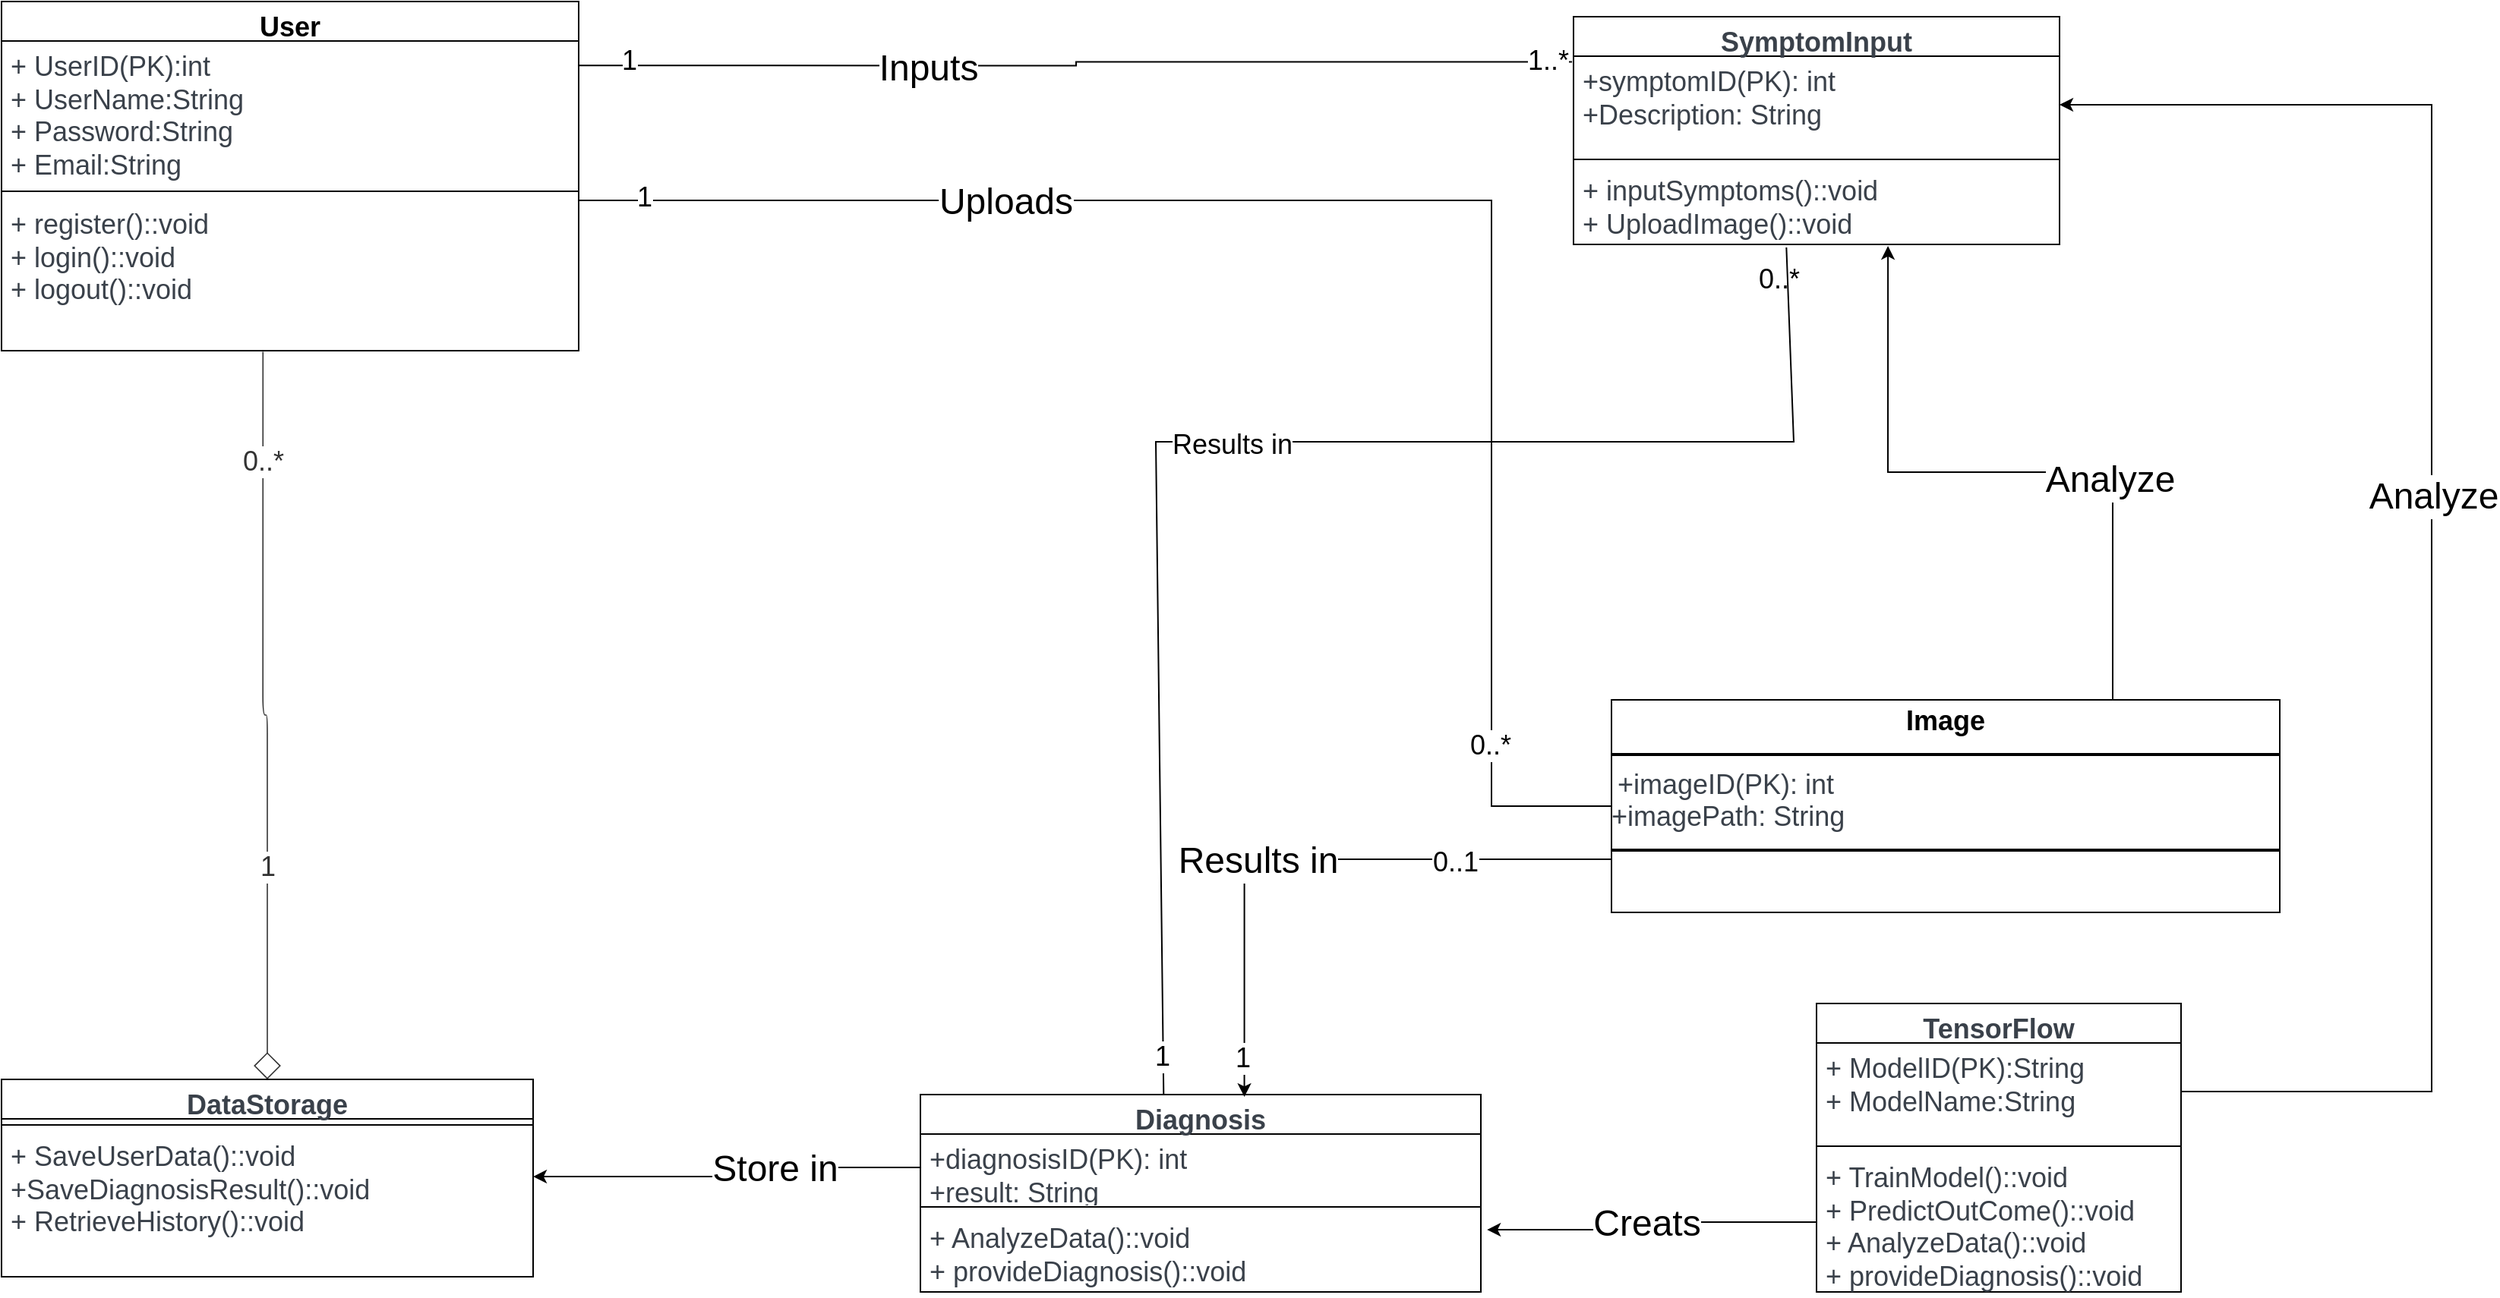 <mxfile version="24.3.1" type="device">
  <diagram name="Page-1" id="RDXSPit9fDCD38s1RbTu">
    <mxGraphModel dx="2074" dy="1098" grid="1" gridSize="10" guides="1" tooltips="1" connect="1" arrows="1" fold="1" page="1" pageScale="1" pageWidth="827" pageHeight="1169" math="0" shadow="0">
      <root>
        <mxCell id="0" />
        <mxCell id="1" parent="0" />
        <mxCell id="gDTJlNmpzcIrjv6qJl1e-5" value="" style="html=1;jettySize=18;whiteSpace=wrap;fontSize=18;strokeColor=#333333;strokeOpacity=100;strokeWidth=0.8;rounded=1;arcSize=24;edgeStyle=orthogonalEdgeStyle;startArrow=none;endArrow=diamond;endFill=0;endSize=16;exitX=0.453;exitY=1.007;exitPerimeter=0;entryX=0.5;entryY=0;lucidId=0MwLWQlmQyS2;entryDx=0;entryDy=0;exitDx=0;exitDy=0;" parent="1" source="gDTJlNmpzcIrjv6qJl1e-51" target="gDTJlNmpzcIrjv6qJl1e-53" edge="1">
          <mxGeometry width="100" height="100" relative="1" as="geometry">
            <Array as="points" />
            <mxPoint x="855" y="187.952" as="sourcePoint" />
            <mxPoint x="865" y="460" as="targetPoint" />
          </mxGeometry>
        </mxCell>
        <mxCell id="gDTJlNmpzcIrjv6qJl1e-6" value="0..*" style="text;html=1;resizable=0;labelBackgroundColor=default;align=center;verticalAlign=middle;fontColor=#333333;fontSize=18;" parent="gDTJlNmpzcIrjv6qJl1e-5" vertex="1">
          <mxGeometry x="-0.701" relative="1" as="geometry">
            <mxPoint as="offset" />
          </mxGeometry>
        </mxCell>
        <mxCell id="gDTJlNmpzcIrjv6qJl1e-7" value="1" style="text;html=1;resizable=0;labelBackgroundColor=default;align=center;verticalAlign=middle;fontColor=#333333;fontSize=18;" parent="gDTJlNmpzcIrjv6qJl1e-5" vertex="1">
          <mxGeometry x="0.417" relative="1" as="geometry">
            <mxPoint as="offset" />
          </mxGeometry>
        </mxCell>
        <mxCell id="gDTJlNmpzcIrjv6qJl1e-48" value="User" style="swimlane;fontStyle=1;align=center;verticalAlign=top;childLayout=stackLayout;horizontal=1;startSize=26;horizontalStack=0;resizeParent=1;resizeParentMax=0;resizeLast=0;collapsible=1;marginBottom=0;whiteSpace=wrap;html=1;fontSize=18;" parent="1" vertex="1">
          <mxGeometry x="680" y="10" width="380" height="230" as="geometry" />
        </mxCell>
        <mxCell id="gDTJlNmpzcIrjv6qJl1e-49" value="&lt;span style=&quot;font-size: 18px;&quot; data-lucid-content=&quot;{&amp;quot;t&amp;quot;:&amp;quot;+ UserID:String\n+ UserName:String\n+ Password:String\n+ Email:String\n&amp;quot;,&amp;quot;m&amp;quot;:[{&amp;quot;s&amp;quot;:0,&amp;quot;n&amp;quot;:&amp;quot;a&amp;quot;,&amp;quot;v&amp;quot;:null},{&amp;quot;s&amp;quot;:0,&amp;quot;n&amp;quot;:&amp;quot;fc&amp;quot;,&amp;quot;v&amp;quot;:&amp;quot;Regular&amp;quot;,&amp;quot;e&amp;quot;:67},{&amp;quot;s&amp;quot;:0,&amp;quot;n&amp;quot;:&amp;quot;fid&amp;quot;,&amp;quot;v&amp;quot;:2,&amp;quot;e&amp;quot;:67},{&amp;quot;s&amp;quot;:0,&amp;quot;n&amp;quot;:&amp;quot;s&amp;quot;,&amp;quot;v&amp;quot;:22.222,&amp;quot;e&amp;quot;:67},{&amp;quot;s&amp;quot;:0,&amp;quot;n&amp;quot;:&amp;quot;fsp&amp;quot;,&amp;quot;v&amp;quot;:&amp;quot;ss_presetShapeStyle3_textStyle&amp;quot;,&amp;quot;e&amp;quot;:67},{&amp;quot;s&amp;quot;:0,&amp;quot;n&amp;quot;:&amp;quot;fsp2&amp;quot;,&amp;quot;v&amp;quot;:&amp;quot;ss_presetShapeStyle3_textStyle&amp;quot;,&amp;quot;e&amp;quot;:67},{&amp;quot;s&amp;quot;:16,&amp;quot;n&amp;quot;:&amp;quot;a&amp;quot;,&amp;quot;v&amp;quot;:null},{&amp;quot;s&amp;quot;:34,&amp;quot;n&amp;quot;:&amp;quot;a&amp;quot;,&amp;quot;v&amp;quot;:null}]}&quot; data-lucid-type=&quot;application/vnd.lucid.text&quot;&gt;&lt;span style=&quot;color: rgb(58, 65, 74); font-size: 18px;&quot;&gt;+ UserID(PK):int&lt;br style=&quot;font-size: 18px;&quot;&gt;&lt;/span&gt;&lt;span style=&quot;color: rgb(58, 65, 74); font-size: 18px;&quot;&gt;+ UserName:String&lt;br style=&quot;font-size: 18px;&quot;&gt;&lt;/span&gt;&lt;span style=&quot;color: rgb(58, 65, 74); font-size: 18px;&quot;&gt;+ Password:String&lt;br style=&quot;font-size: 18px;&quot;&gt;&lt;/span&gt;&lt;span style=&quot;color: rgb(58, 65, 74); font-size: 18px;&quot;&gt;+ Email:String&lt;br style=&quot;font-size: 18px;&quot;&gt;&lt;/span&gt;&lt;/span&gt;" style="text;strokeColor=none;fillColor=none;align=left;verticalAlign=top;spacingLeft=4;spacingRight=4;overflow=hidden;rotatable=0;points=[[0,0.5],[1,0.5]];portConstraint=eastwest;whiteSpace=wrap;html=1;fontSize=18;" parent="gDTJlNmpzcIrjv6qJl1e-48" vertex="1">
          <mxGeometry y="26" width="380" height="94" as="geometry" />
        </mxCell>
        <mxCell id="gDTJlNmpzcIrjv6qJl1e-50" value="" style="line;strokeWidth=1;fillColor=none;align=left;verticalAlign=middle;spacingTop=-1;spacingLeft=3;spacingRight=3;rotatable=0;labelPosition=right;points=[];portConstraint=eastwest;strokeColor=inherit;fontSize=18;" parent="gDTJlNmpzcIrjv6qJl1e-48" vertex="1">
          <mxGeometry y="120" width="380" height="10" as="geometry" />
        </mxCell>
        <mxCell id="gDTJlNmpzcIrjv6qJl1e-51" value="&lt;span style=&quot;font-size: 18px;&quot; data-lucid-content=&quot;{&amp;quot;t&amp;quot;:&amp;quot;+ register()::void\n+ login()::void\n+ logout()::void\n+ signup()::void\n&amp;quot;,&amp;quot;m&amp;quot;:[{&amp;quot;s&amp;quot;:0,&amp;quot;n&amp;quot;:&amp;quot;a&amp;quot;,&amp;quot;v&amp;quot;:null},{&amp;quot;s&amp;quot;:0,&amp;quot;n&amp;quot;:&amp;quot;fc&amp;quot;,&amp;quot;v&amp;quot;:&amp;quot;Regular&amp;quot;,&amp;quot;e&amp;quot;:69},{&amp;quot;s&amp;quot;:0,&amp;quot;n&amp;quot;:&amp;quot;fid&amp;quot;,&amp;quot;v&amp;quot;:2,&amp;quot;e&amp;quot;:69},{&amp;quot;s&amp;quot;:0,&amp;quot;n&amp;quot;:&amp;quot;s&amp;quot;,&amp;quot;v&amp;quot;:22.222,&amp;quot;e&amp;quot;:69},{&amp;quot;s&amp;quot;:0,&amp;quot;n&amp;quot;:&amp;quot;fsp&amp;quot;,&amp;quot;v&amp;quot;:&amp;quot;ss_presetShapeStyle3_textStyle&amp;quot;,&amp;quot;e&amp;quot;:69},{&amp;quot;s&amp;quot;:0,&amp;quot;n&amp;quot;:&amp;quot;fsp2&amp;quot;,&amp;quot;v&amp;quot;:&amp;quot;ss_presetShapeStyle3_textStyle&amp;quot;,&amp;quot;e&amp;quot;:69}]}&quot; data-lucid-type=&quot;application/vnd.lucid.text&quot;&gt;&lt;span style=&quot;color: rgb(58, 65, 74); font-size: 18px;&quot;&gt;+ register()::void&lt;br style=&quot;font-size: 18px;&quot;&gt;&lt;/span&gt;&lt;span style=&quot;color: rgb(58, 65, 74); font-size: 18px;&quot;&gt;+ login()::void&lt;br style=&quot;font-size: 18px;&quot;&gt;&lt;/span&gt;&lt;span style=&quot;color: rgb(58, 65, 74); font-size: 18px;&quot;&gt;+ logout()::void&lt;br style=&quot;font-size: 18px;&quot;&gt;&lt;/span&gt;&lt;span style=&quot;color: rgb(58, 65, 74); font-size: 18px;&quot;&gt;&lt;br style=&quot;font-size: 18px;&quot;&gt;&lt;/span&gt;&lt;/span&gt;" style="text;strokeColor=none;fillColor=none;align=left;verticalAlign=top;spacingLeft=4;spacingRight=4;overflow=hidden;rotatable=0;points=[[0,0.5],[1,0.5]];portConstraint=eastwest;whiteSpace=wrap;html=1;fontSize=18;" parent="gDTJlNmpzcIrjv6qJl1e-48" vertex="1">
          <mxGeometry y="130" width="380" height="100" as="geometry" />
        </mxCell>
        <mxCell id="gDTJlNmpzcIrjv6qJl1e-53" value="&lt;span style=&quot;font-size: 18px;&quot; data-lucid-content=&quot;{&amp;quot;t&amp;quot;:&amp;quot;DataStorage&amp;quot;,&amp;quot;m&amp;quot;:[{&amp;quot;s&amp;quot;:0,&amp;quot;n&amp;quot;:&amp;quot;a&amp;quot;,&amp;quot;v&amp;quot;:null},{&amp;quot;s&amp;quot;:0,&amp;quot;n&amp;quot;:&amp;quot;fc&amp;quot;,&amp;quot;v&amp;quot;:&amp;quot;Regular&amp;quot;,&amp;quot;e&amp;quot;:11},{&amp;quot;s&amp;quot;:0,&amp;quot;n&amp;quot;:&amp;quot;fid&amp;quot;,&amp;quot;v&amp;quot;:2,&amp;quot;e&amp;quot;:11},{&amp;quot;s&amp;quot;:0,&amp;quot;n&amp;quot;:&amp;quot;s&amp;quot;,&amp;quot;v&amp;quot;:22.222,&amp;quot;e&amp;quot;:11},{&amp;quot;s&amp;quot;:0,&amp;quot;n&amp;quot;:&amp;quot;fsp&amp;quot;,&amp;quot;v&amp;quot;:&amp;quot;ss_presetShapeStyle3_textStyle&amp;quot;,&amp;quot;e&amp;quot;:11},{&amp;quot;s&amp;quot;:0,&amp;quot;n&amp;quot;:&amp;quot;fsp2&amp;quot;,&amp;quot;v&amp;quot;:&amp;quot;ss_presetShapeStyle3_textStyle&amp;quot;,&amp;quot;e&amp;quot;:11}]}&quot; data-lucid-type=&quot;application/vnd.lucid.text&quot;&gt;&lt;span style=&quot;color: rgb(58, 65, 74); font-size: 18px;&quot;&gt;DataStorage&lt;/span&gt;&lt;/span&gt;" style="swimlane;fontStyle=1;align=center;verticalAlign=top;childLayout=stackLayout;horizontal=1;startSize=26;horizontalStack=0;resizeParent=1;resizeParentMax=0;resizeLast=0;collapsible=1;marginBottom=0;whiteSpace=wrap;html=1;fontSize=18;" parent="1" vertex="1">
          <mxGeometry x="680" y="720" width="350" height="130" as="geometry" />
        </mxCell>
        <mxCell id="gDTJlNmpzcIrjv6qJl1e-55" value="" style="line;strokeWidth=1;fillColor=none;align=left;verticalAlign=middle;spacingTop=-1;spacingLeft=3;spacingRight=3;rotatable=0;labelPosition=right;points=[];portConstraint=eastwest;strokeColor=inherit;fontSize=18;" parent="gDTJlNmpzcIrjv6qJl1e-53" vertex="1">
          <mxGeometry y="26" width="350" height="8" as="geometry" />
        </mxCell>
        <mxCell id="gDTJlNmpzcIrjv6qJl1e-56" value="&lt;span style=&quot;border-color: var(--border-color); color: rgb(58, 65, 74); font-size: 18px;&quot;&gt;+ SaveUserData()::void&lt;/span&gt;&lt;span style=&quot;border-color: var(--border-color); color: rgb(58, 65, 74); font-size: 18px;&quot;&gt;&lt;br style=&quot;border-color: var(--border-color); font-size: 18px;&quot;&gt;&lt;/span&gt;&lt;span style=&quot;border-color: var(--border-color); color: rgb(58, 65, 74); font-size: 18px;&quot;&gt;+SaveDiagnosisResult()::void&lt;br style=&quot;border-color: var(--border-color); font-size: 18px;&quot;&gt;&lt;/span&gt;&lt;span style=&quot;border-color: var(--border-color); color: rgb(58, 65, 74); font-size: 18px;&quot;&gt;+ RetrieveHistory()::void&lt;/span&gt;" style="text;strokeColor=none;fillColor=none;align=left;verticalAlign=top;spacingLeft=4;spacingRight=4;overflow=hidden;rotatable=0;points=[[0,0.5],[1,0.5]];portConstraint=eastwest;whiteSpace=wrap;html=1;fontSize=18;" parent="gDTJlNmpzcIrjv6qJl1e-53" vertex="1">
          <mxGeometry y="34" width="350" height="96" as="geometry" />
        </mxCell>
        <mxCell id="gDTJlNmpzcIrjv6qJl1e-61" value="&lt;span style=&quot;font-size: 18px;&quot; data-lucid-content=&quot;{&amp;quot;t&amp;quot;:&amp;quot;SymptomInput&amp;quot;,&amp;quot;m&amp;quot;:[{&amp;quot;s&amp;quot;:0,&amp;quot;n&amp;quot;:&amp;quot;a&amp;quot;,&amp;quot;v&amp;quot;:null},{&amp;quot;s&amp;quot;:0,&amp;quot;n&amp;quot;:&amp;quot;fc&amp;quot;,&amp;quot;v&amp;quot;:&amp;quot;Regular&amp;quot;,&amp;quot;e&amp;quot;:12},{&amp;quot;s&amp;quot;:0,&amp;quot;n&amp;quot;:&amp;quot;fid&amp;quot;,&amp;quot;v&amp;quot;:2,&amp;quot;e&amp;quot;:12},{&amp;quot;s&amp;quot;:0,&amp;quot;n&amp;quot;:&amp;quot;s&amp;quot;,&amp;quot;v&amp;quot;:22.222,&amp;quot;e&amp;quot;:12},{&amp;quot;s&amp;quot;:0,&amp;quot;n&amp;quot;:&amp;quot;fsp&amp;quot;,&amp;quot;v&amp;quot;:&amp;quot;ss_presetShapeStyle3_textStyle&amp;quot;,&amp;quot;e&amp;quot;:12},{&amp;quot;s&amp;quot;:0,&amp;quot;n&amp;quot;:&amp;quot;fsp2&amp;quot;,&amp;quot;v&amp;quot;:&amp;quot;ss_presetShapeStyle3_textStyle&amp;quot;,&amp;quot;e&amp;quot;:12}]}&quot; data-lucid-type=&quot;application/vnd.lucid.text&quot;&gt;&lt;span style=&quot;color: rgb(58, 65, 74); font-size: 18px;&quot;&gt;SymptomInput&lt;/span&gt;&lt;/span&gt;" style="swimlane;fontStyle=1;align=center;verticalAlign=top;childLayout=stackLayout;horizontal=1;startSize=26;horizontalStack=0;resizeParent=1;resizeParentMax=0;resizeLast=0;collapsible=1;marginBottom=0;whiteSpace=wrap;html=1;fontSize=18;" parent="1" vertex="1">
          <mxGeometry x="1715" y="20" width="320" height="150" as="geometry" />
        </mxCell>
        <mxCell id="gDTJlNmpzcIrjv6qJl1e-62" value="&lt;span style=&quot;font-size: 18px;&quot; data-lucid-content=&quot;{&amp;quot;t&amp;quot;:&amp;quot;+symptomID: String\n+Description: String&amp;quot;,&amp;quot;m&amp;quot;:[{&amp;quot;s&amp;quot;:0,&amp;quot;n&amp;quot;:&amp;quot;a&amp;quot;,&amp;quot;v&amp;quot;:null},{&amp;quot;s&amp;quot;:0,&amp;quot;n&amp;quot;:&amp;quot;fsp&amp;quot;,&amp;quot;v&amp;quot;:&amp;quot;ss_presetShapeStyle3_textStyle&amp;quot;,&amp;quot;e&amp;quot;:39},{&amp;quot;s&amp;quot;:0,&amp;quot;n&amp;quot;:&amp;quot;fsp2&amp;quot;,&amp;quot;v&amp;quot;:&amp;quot;ss_presetShapeStyle3_textStyle&amp;quot;,&amp;quot;e&amp;quot;:39},{&amp;quot;s&amp;quot;:0,&amp;quot;n&amp;quot;:&amp;quot;fc&amp;quot;,&amp;quot;v&amp;quot;:&amp;quot;Regular&amp;quot;,&amp;quot;e&amp;quot;:39},{&amp;quot;s&amp;quot;:0,&amp;quot;n&amp;quot;:&amp;quot;fid&amp;quot;,&amp;quot;v&amp;quot;:2,&amp;quot;e&amp;quot;:39},{&amp;quot;s&amp;quot;:0,&amp;quot;n&amp;quot;:&amp;quot;s&amp;quot;,&amp;quot;v&amp;quot;:22.222,&amp;quot;e&amp;quot;:39},{&amp;quot;s&amp;quot;:19,&amp;quot;n&amp;quot;:&amp;quot;a&amp;quot;,&amp;quot;v&amp;quot;:null}]}&quot; data-lucid-type=&quot;application/vnd.lucid.text&quot;&gt;&lt;span style=&quot;color: rgb(58, 65, 74); font-size: 18px;&quot;&gt;+symptomID(PK): int&lt;br style=&quot;font-size: 18px;&quot;&gt;&lt;/span&gt;&lt;span style=&quot;color: rgb(58, 65, 74); font-size: 18px;&quot;&gt;+Description: String&lt;/span&gt;&lt;/span&gt;" style="text;strokeColor=none;fillColor=none;align=left;verticalAlign=top;spacingLeft=4;spacingRight=4;overflow=hidden;rotatable=0;points=[[0,0.5],[1,0.5]];portConstraint=eastwest;whiteSpace=wrap;html=1;fontSize=18;" parent="gDTJlNmpzcIrjv6qJl1e-61" vertex="1">
          <mxGeometry y="26" width="320" height="64" as="geometry" />
        </mxCell>
        <mxCell id="gDTJlNmpzcIrjv6qJl1e-63" value="" style="line;strokeWidth=1;fillColor=none;align=left;verticalAlign=middle;spacingTop=-1;spacingLeft=3;spacingRight=3;rotatable=0;labelPosition=right;points=[];portConstraint=eastwest;strokeColor=inherit;fontSize=18;" parent="gDTJlNmpzcIrjv6qJl1e-61" vertex="1">
          <mxGeometry y="90" width="320" height="8" as="geometry" />
        </mxCell>
        <mxCell id="gDTJlNmpzcIrjv6qJl1e-64" value="&lt;span style=&quot;font-size: 18px;&quot; data-lucid-content=&quot;{&amp;quot;t&amp;quot;:&amp;quot;+ inputSymptoms()::void\n+ UploadImage()::void&amp;quot;,&amp;quot;m&amp;quot;:[{&amp;quot;s&amp;quot;:0,&amp;quot;n&amp;quot;:&amp;quot;a&amp;quot;,&amp;quot;v&amp;quot;:null},{&amp;quot;s&amp;quot;:0,&amp;quot;n&amp;quot;:&amp;quot;fsp&amp;quot;,&amp;quot;v&amp;quot;:&amp;quot;ss_presetShapeStyle3_textStyle&amp;quot;,&amp;quot;e&amp;quot;:45},{&amp;quot;s&amp;quot;:0,&amp;quot;n&amp;quot;:&amp;quot;fsp2&amp;quot;,&amp;quot;v&amp;quot;:&amp;quot;ss_presetShapeStyle3_textStyle&amp;quot;,&amp;quot;e&amp;quot;:45},{&amp;quot;s&amp;quot;:0,&amp;quot;n&amp;quot;:&amp;quot;fc&amp;quot;,&amp;quot;v&amp;quot;:&amp;quot;Regular&amp;quot;,&amp;quot;e&amp;quot;:45},{&amp;quot;s&amp;quot;:0,&amp;quot;n&amp;quot;:&amp;quot;fid&amp;quot;,&amp;quot;v&amp;quot;:2,&amp;quot;e&amp;quot;:45},{&amp;quot;s&amp;quot;:0,&amp;quot;n&amp;quot;:&amp;quot;s&amp;quot;,&amp;quot;v&amp;quot;:22.222,&amp;quot;e&amp;quot;:45}]}&quot; data-lucid-type=&quot;application/vnd.lucid.text&quot;&gt;&lt;span style=&quot;color: rgb(58, 65, 74); font-size: 18px;&quot;&gt;+ inputSymptoms()::void&lt;br style=&quot;font-size: 18px;&quot;&gt;&lt;/span&gt;&lt;span style=&quot;color: rgb(58, 65, 74); font-size: 18px;&quot;&gt;+ UploadImage()::void&lt;/span&gt;&lt;/span&gt;" style="text;strokeColor=none;fillColor=none;align=left;verticalAlign=top;spacingLeft=4;spacingRight=4;overflow=hidden;rotatable=0;points=[[0,0.5],[1,0.5]];portConstraint=eastwest;whiteSpace=wrap;html=1;fontSize=18;" parent="gDTJlNmpzcIrjv6qJl1e-61" vertex="1">
          <mxGeometry y="98" width="320" height="52" as="geometry" />
        </mxCell>
        <mxCell id="gDTJlNmpzcIrjv6qJl1e-65" value="&lt;span style=&quot;font-size: 18px;&quot; data-lucid-content=&quot;{&amp;quot;t&amp;quot;:&amp;quot;Diagnosis&amp;quot;,&amp;quot;m&amp;quot;:[{&amp;quot;s&amp;quot;:0,&amp;quot;n&amp;quot;:&amp;quot;a&amp;quot;,&amp;quot;v&amp;quot;:null},{&amp;quot;s&amp;quot;:0,&amp;quot;n&amp;quot;:&amp;quot;fc&amp;quot;,&amp;quot;v&amp;quot;:&amp;quot;Regular&amp;quot;,&amp;quot;e&amp;quot;:9},{&amp;quot;s&amp;quot;:0,&amp;quot;n&amp;quot;:&amp;quot;fid&amp;quot;,&amp;quot;v&amp;quot;:2,&amp;quot;e&amp;quot;:9},{&amp;quot;s&amp;quot;:0,&amp;quot;n&amp;quot;:&amp;quot;s&amp;quot;,&amp;quot;v&amp;quot;:22.222,&amp;quot;e&amp;quot;:9},{&amp;quot;s&amp;quot;:0,&amp;quot;n&amp;quot;:&amp;quot;fsp&amp;quot;,&amp;quot;v&amp;quot;:&amp;quot;ss_presetShapeStyle3_textStyle&amp;quot;,&amp;quot;e&amp;quot;:9},{&amp;quot;s&amp;quot;:0,&amp;quot;n&amp;quot;:&amp;quot;fsp2&amp;quot;,&amp;quot;v&amp;quot;:&amp;quot;ss_presetShapeStyle3_textStyle&amp;quot;,&amp;quot;e&amp;quot;:9}]}&quot; data-lucid-type=&quot;application/vnd.lucid.text&quot;&gt;&lt;span style=&quot;color: rgb(58, 65, 74); font-size: 18px;&quot;&gt;Diagnosis&lt;/span&gt;&lt;/span&gt;" style="swimlane;fontStyle=1;align=center;verticalAlign=top;childLayout=stackLayout;horizontal=1;startSize=26;horizontalStack=0;resizeParent=1;resizeParentMax=0;resizeLast=0;collapsible=1;marginBottom=0;whiteSpace=wrap;html=1;fontSize=18;" parent="1" vertex="1">
          <mxGeometry x="1285" y="730" width="369" height="130" as="geometry" />
        </mxCell>
        <mxCell id="gDTJlNmpzcIrjv6qJl1e-66" value="&lt;span style=&quot;font-size: 18px;&quot; data-lucid-content=&quot;{&amp;quot;t&amp;quot;:&amp;quot;+diagnosisID: String\n+result: String&amp;quot;,&amp;quot;m&amp;quot;:[{&amp;quot;s&amp;quot;:0,&amp;quot;n&amp;quot;:&amp;quot;a&amp;quot;,&amp;quot;v&amp;quot;:null},{&amp;quot;s&amp;quot;:0,&amp;quot;n&amp;quot;:&amp;quot;fc&amp;quot;,&amp;quot;v&amp;quot;:&amp;quot;Regular&amp;quot;,&amp;quot;e&amp;quot;:36},{&amp;quot;s&amp;quot;:0,&amp;quot;n&amp;quot;:&amp;quot;fid&amp;quot;,&amp;quot;v&amp;quot;:2,&amp;quot;e&amp;quot;:36},{&amp;quot;s&amp;quot;:0,&amp;quot;n&amp;quot;:&amp;quot;s&amp;quot;,&amp;quot;v&amp;quot;:22.222,&amp;quot;e&amp;quot;:36},{&amp;quot;s&amp;quot;:0,&amp;quot;n&amp;quot;:&amp;quot;fsp&amp;quot;,&amp;quot;v&amp;quot;:&amp;quot;ss_presetShapeStyle3_textStyle&amp;quot;,&amp;quot;e&amp;quot;:36},{&amp;quot;s&amp;quot;:0,&amp;quot;n&amp;quot;:&amp;quot;fsp2&amp;quot;,&amp;quot;v&amp;quot;:&amp;quot;ss_presetShapeStyle3_textStyle&amp;quot;,&amp;quot;e&amp;quot;:36},{&amp;quot;s&amp;quot;:21,&amp;quot;n&amp;quot;:&amp;quot;a&amp;quot;,&amp;quot;v&amp;quot;:null}]}&quot; data-lucid-type=&quot;application/vnd.lucid.text&quot;&gt;&lt;span style=&quot;color: rgb(58, 65, 74); font-size: 18px;&quot;&gt;+diagnosisID(PK): int&lt;br style=&quot;font-size: 18px;&quot;&gt;&lt;/span&gt;&lt;span style=&quot;color: rgb(58, 65, 74); font-size: 18px;&quot;&gt;+result: String&lt;/span&gt;&lt;/span&gt;" style="text;strokeColor=none;fillColor=none;align=left;verticalAlign=top;spacingLeft=4;spacingRight=4;overflow=hidden;rotatable=0;points=[[0,0.5],[1,0.5]];portConstraint=eastwest;whiteSpace=wrap;html=1;fontSize=18;" parent="gDTJlNmpzcIrjv6qJl1e-65" vertex="1">
          <mxGeometry y="26" width="369" height="44" as="geometry" />
        </mxCell>
        <mxCell id="gDTJlNmpzcIrjv6qJl1e-67" value="" style="line;strokeWidth=1;fillColor=none;align=left;verticalAlign=middle;spacingTop=-1;spacingLeft=3;spacingRight=3;rotatable=0;labelPosition=right;points=[];portConstraint=eastwest;strokeColor=inherit;fontSize=18;" parent="gDTJlNmpzcIrjv6qJl1e-65" vertex="1">
          <mxGeometry y="70" width="369" height="8" as="geometry" />
        </mxCell>
        <mxCell id="gDTJlNmpzcIrjv6qJl1e-68" value="&lt;span style=&quot;font-size: 18px;&quot; data-lucid-content=&quot;{&amp;quot;t&amp;quot;:&amp;quot;+ AnalyzeData()::void\n+ provideDiagnosis()::void&amp;quot;,&amp;quot;m&amp;quot;:[{&amp;quot;s&amp;quot;:0,&amp;quot;n&amp;quot;:&amp;quot;a&amp;quot;,&amp;quot;v&amp;quot;:null},{&amp;quot;s&amp;quot;:0,&amp;quot;n&amp;quot;:&amp;quot;fsp&amp;quot;,&amp;quot;v&amp;quot;:&amp;quot;ss_presetShapeStyle3_textStyle&amp;quot;,&amp;quot;e&amp;quot;:48},{&amp;quot;s&amp;quot;:0,&amp;quot;n&amp;quot;:&amp;quot;fsp2&amp;quot;,&amp;quot;v&amp;quot;:&amp;quot;ss_presetShapeStyle3_textStyle&amp;quot;,&amp;quot;e&amp;quot;:48},{&amp;quot;s&amp;quot;:0,&amp;quot;n&amp;quot;:&amp;quot;fc&amp;quot;,&amp;quot;v&amp;quot;:&amp;quot;Regular&amp;quot;,&amp;quot;e&amp;quot;:48},{&amp;quot;s&amp;quot;:0,&amp;quot;n&amp;quot;:&amp;quot;fid&amp;quot;,&amp;quot;v&amp;quot;:2,&amp;quot;e&amp;quot;:48},{&amp;quot;s&amp;quot;:0,&amp;quot;n&amp;quot;:&amp;quot;s&amp;quot;,&amp;quot;v&amp;quot;:22.222,&amp;quot;e&amp;quot;:48}]}&quot; data-lucid-type=&quot;application/vnd.lucid.text&quot;&gt;&lt;span style=&quot;color: rgb(58, 65, 74); font-size: 18px;&quot;&gt;+ AnalyzeData()::void&lt;br style=&quot;font-size: 18px;&quot;&gt;&lt;/span&gt;&lt;span style=&quot;color: rgb(58, 65, 74); font-size: 18px;&quot;&gt;+ provideDiagnosis()::void&lt;/span&gt;&lt;/span&gt;" style="text;strokeColor=none;fillColor=none;align=left;verticalAlign=top;spacingLeft=4;spacingRight=4;overflow=hidden;rotatable=0;points=[[0,0.5],[1,0.5]];portConstraint=eastwest;whiteSpace=wrap;html=1;fontSize=18;" parent="gDTJlNmpzcIrjv6qJl1e-65" vertex="1">
          <mxGeometry y="78" width="369" height="52" as="geometry" />
        </mxCell>
        <mxCell id="gDTJlNmpzcIrjv6qJl1e-69" value="&lt;span style=&quot;font-size: 18px;&quot; data-lucid-content=&quot;{&amp;quot;t&amp;quot;:&amp;quot;DeepLearningModel&amp;quot;,&amp;quot;m&amp;quot;:[{&amp;quot;s&amp;quot;:0,&amp;quot;n&amp;quot;:&amp;quot;a&amp;quot;,&amp;quot;v&amp;quot;:null},{&amp;quot;s&amp;quot;:0,&amp;quot;n&amp;quot;:&amp;quot;fc&amp;quot;,&amp;quot;v&amp;quot;:&amp;quot;Regular&amp;quot;,&amp;quot;e&amp;quot;:17},{&amp;quot;s&amp;quot;:0,&amp;quot;n&amp;quot;:&amp;quot;fid&amp;quot;,&amp;quot;v&amp;quot;:2,&amp;quot;e&amp;quot;:17},{&amp;quot;s&amp;quot;:0,&amp;quot;n&amp;quot;:&amp;quot;s&amp;quot;,&amp;quot;v&amp;quot;:22.222,&amp;quot;e&amp;quot;:17},{&amp;quot;s&amp;quot;:0,&amp;quot;n&amp;quot;:&amp;quot;fsp&amp;quot;,&amp;quot;v&amp;quot;:&amp;quot;ss_presetShapeStyle3_textStyle&amp;quot;,&amp;quot;e&amp;quot;:17},{&amp;quot;s&amp;quot;:0,&amp;quot;n&amp;quot;:&amp;quot;fsp2&amp;quot;,&amp;quot;v&amp;quot;:&amp;quot;ss_presetShapeStyle3_textStyle&amp;quot;,&amp;quot;e&amp;quot;:17}]}&quot; data-lucid-type=&quot;application/vnd.lucid.text&quot;&gt;&lt;span style=&quot;color: rgb(58, 65, 74); font-size: 18px;&quot;&gt;TensorFlow&lt;/span&gt;&lt;/span&gt;" style="swimlane;fontStyle=1;align=center;verticalAlign=top;childLayout=stackLayout;horizontal=1;startSize=26;horizontalStack=0;resizeParent=1;resizeParentMax=0;resizeLast=0;collapsible=1;marginBottom=0;whiteSpace=wrap;html=1;fontSize=18;" parent="1" vertex="1">
          <mxGeometry x="1875" y="670" width="240" height="190" as="geometry" />
        </mxCell>
        <mxCell id="gDTJlNmpzcIrjv6qJl1e-70" value="&lt;span style=&quot;font-size: 18px;&quot; data-lucid-content=&quot;{&amp;quot;t&amp;quot;:&amp;quot;+ ModelID:String\n+ ModelName:String&amp;quot;,&amp;quot;m&amp;quot;:[{&amp;quot;s&amp;quot;:0,&amp;quot;n&amp;quot;:&amp;quot;a&amp;quot;,&amp;quot;v&amp;quot;:null},{&amp;quot;s&amp;quot;:0,&amp;quot;n&amp;quot;:&amp;quot;fsp&amp;quot;,&amp;quot;v&amp;quot;:&amp;quot;ss_presetShapeStyle3_textStyle&amp;quot;,&amp;quot;e&amp;quot;:35},{&amp;quot;s&amp;quot;:0,&amp;quot;n&amp;quot;:&amp;quot;fsp2&amp;quot;,&amp;quot;v&amp;quot;:&amp;quot;ss_presetShapeStyle3_textStyle&amp;quot;,&amp;quot;e&amp;quot;:35},{&amp;quot;s&amp;quot;:0,&amp;quot;n&amp;quot;:&amp;quot;fc&amp;quot;,&amp;quot;v&amp;quot;:&amp;quot;Regular&amp;quot;,&amp;quot;e&amp;quot;:35},{&amp;quot;s&amp;quot;:0,&amp;quot;n&amp;quot;:&amp;quot;fid&amp;quot;,&amp;quot;v&amp;quot;:2,&amp;quot;e&amp;quot;:35},{&amp;quot;s&amp;quot;:0,&amp;quot;n&amp;quot;:&amp;quot;s&amp;quot;,&amp;quot;v&amp;quot;:22.222,&amp;quot;e&amp;quot;:35},{&amp;quot;s&amp;quot;:17,&amp;quot;n&amp;quot;:&amp;quot;a&amp;quot;,&amp;quot;v&amp;quot;:null}]}&quot; data-lucid-type=&quot;application/vnd.lucid.text&quot;&gt;&lt;span style=&quot;color: rgb(58, 65, 74); font-size: 18px;&quot;&gt;+ ModelID(PK):String&lt;br style=&quot;font-size: 18px;&quot;&gt;&lt;/span&gt;&lt;span style=&quot;color: rgb(58, 65, 74); font-size: 18px;&quot;&gt;+ ModelName:String&lt;/span&gt;&lt;/span&gt;" style="text;strokeColor=none;fillColor=none;align=left;verticalAlign=top;spacingLeft=4;spacingRight=4;overflow=hidden;rotatable=0;points=[[0,0.5],[1,0.5]];portConstraint=eastwest;whiteSpace=wrap;html=1;fontSize=18;" parent="gDTJlNmpzcIrjv6qJl1e-69" vertex="1">
          <mxGeometry y="26" width="240" height="64" as="geometry" />
        </mxCell>
        <mxCell id="gDTJlNmpzcIrjv6qJl1e-71" value="" style="line;strokeWidth=1;fillColor=none;align=left;verticalAlign=middle;spacingTop=-1;spacingLeft=3;spacingRight=3;rotatable=0;labelPosition=right;points=[];portConstraint=eastwest;strokeColor=inherit;fontSize=18;" parent="gDTJlNmpzcIrjv6qJl1e-69" vertex="1">
          <mxGeometry y="90" width="240" height="8" as="geometry" />
        </mxCell>
        <mxCell id="gDTJlNmpzcIrjv6qJl1e-72" value="&lt;span style=&quot;font-size: 18px;&quot; data-lucid-content=&quot;{&amp;quot;t&amp;quot;:&amp;quot;+ TrainModel()::void\n+ PredictOutCome()::void&amp;quot;,&amp;quot;m&amp;quot;:[{&amp;quot;s&amp;quot;:0,&amp;quot;n&amp;quot;:&amp;quot;a&amp;quot;,&amp;quot;v&amp;quot;:null},{&amp;quot;s&amp;quot;:0,&amp;quot;n&amp;quot;:&amp;quot;fsp&amp;quot;,&amp;quot;v&amp;quot;:&amp;quot;ss_presetShapeStyle3_textStyle&amp;quot;,&amp;quot;e&amp;quot;:45},{&amp;quot;s&amp;quot;:0,&amp;quot;n&amp;quot;:&amp;quot;fsp2&amp;quot;,&amp;quot;v&amp;quot;:&amp;quot;ss_presetShapeStyle3_textStyle&amp;quot;,&amp;quot;e&amp;quot;:45},{&amp;quot;s&amp;quot;:0,&amp;quot;n&amp;quot;:&amp;quot;fc&amp;quot;,&amp;quot;v&amp;quot;:&amp;quot;Regular&amp;quot;,&amp;quot;e&amp;quot;:45},{&amp;quot;s&amp;quot;:0,&amp;quot;n&amp;quot;:&amp;quot;fid&amp;quot;,&amp;quot;v&amp;quot;:2,&amp;quot;e&amp;quot;:45},{&amp;quot;s&amp;quot;:0,&amp;quot;n&amp;quot;:&amp;quot;s&amp;quot;,&amp;quot;v&amp;quot;:22.222,&amp;quot;e&amp;quot;:45}]}&quot; data-lucid-type=&quot;application/vnd.lucid.text&quot;&gt;&lt;span style=&quot;color: rgb(58, 65, 74); font-size: 18px;&quot;&gt;+ TrainModel()::void&lt;br style=&quot;font-size: 18px;&quot;&gt;&lt;/span&gt;&lt;span style=&quot;color: rgb(58, 65, 74); font-size: 18px;&quot;&gt;+ PredictOutCome()::void&lt;/span&gt;&lt;/span&gt;&lt;div style=&quot;font-size: 18px;&quot;&gt;&lt;span style=&quot;font-size: 18px;&quot; data-lucid-content=&quot;{&amp;quot;t&amp;quot;:&amp;quot;+ TrainModel()::void\n+ PredictOutCome()::void&amp;quot;,&amp;quot;m&amp;quot;:[{&amp;quot;s&amp;quot;:0,&amp;quot;n&amp;quot;:&amp;quot;a&amp;quot;,&amp;quot;v&amp;quot;:null},{&amp;quot;s&amp;quot;:0,&amp;quot;n&amp;quot;:&amp;quot;fsp&amp;quot;,&amp;quot;v&amp;quot;:&amp;quot;ss_presetShapeStyle3_textStyle&amp;quot;,&amp;quot;e&amp;quot;:45},{&amp;quot;s&amp;quot;:0,&amp;quot;n&amp;quot;:&amp;quot;fsp2&amp;quot;,&amp;quot;v&amp;quot;:&amp;quot;ss_presetShapeStyle3_textStyle&amp;quot;,&amp;quot;e&amp;quot;:45},{&amp;quot;s&amp;quot;:0,&amp;quot;n&amp;quot;:&amp;quot;fc&amp;quot;,&amp;quot;v&amp;quot;:&amp;quot;Regular&amp;quot;,&amp;quot;e&amp;quot;:45},{&amp;quot;s&amp;quot;:0,&amp;quot;n&amp;quot;:&amp;quot;fid&amp;quot;,&amp;quot;v&amp;quot;:2,&amp;quot;e&amp;quot;:45},{&amp;quot;s&amp;quot;:0,&amp;quot;n&amp;quot;:&amp;quot;s&amp;quot;,&amp;quot;v&amp;quot;:22.222,&amp;quot;e&amp;quot;:45}]}&quot; data-lucid-type=&quot;application/vnd.lucid.text&quot;&gt;&lt;span style=&quot;color: rgb(58, 65, 74); font-size: 18px;&quot;&gt;+ AnalyzeData()::void&lt;br style=&quot;font-size: 18px;&quot;&gt;&lt;/span&gt;&lt;span style=&quot;color: rgb(58, 65, 74); font-size: 18px;&quot;&gt;+ provideDiagnosis()::void&lt;/span&gt;&lt;span style=&quot;color: rgb(58, 65, 74); font-size: 18px;&quot;&gt;&lt;br style=&quot;font-size: 18px;&quot;&gt;&lt;/span&gt;&lt;/span&gt;&lt;/div&gt;" style="text;strokeColor=none;fillColor=none;align=left;verticalAlign=top;spacingLeft=4;spacingRight=4;overflow=hidden;rotatable=0;points=[[0,0.5],[1,0.5]];portConstraint=eastwest;whiteSpace=wrap;html=1;fontSize=18;" parent="gDTJlNmpzcIrjv6qJl1e-69" vertex="1">
          <mxGeometry y="98" width="240" height="92" as="geometry" />
        </mxCell>
        <mxCell id="Yh_ybiTCPc4jBl7I-q6O-4" style="edgeStyle=orthogonalEdgeStyle;rounded=0;orthogonalLoop=1;jettySize=auto;html=1;exitX=0;exitY=0.5;exitDx=0;exitDy=0;entryX=1;entryY=0.313;entryDx=0;entryDy=0;entryPerimeter=0;fontSize=18;" parent="1" source="gDTJlNmpzcIrjv6qJl1e-66" target="gDTJlNmpzcIrjv6qJl1e-56" edge="1">
          <mxGeometry relative="1" as="geometry" />
        </mxCell>
        <mxCell id="Yh_ybiTCPc4jBl7I-q6O-9" value="&lt;font style=&quot;font-size: 24px;&quot;&gt;Store in&lt;/font&gt;" style="edgeLabel;html=1;align=center;verticalAlign=middle;resizable=0;points=[];fontSize=18;" parent="Yh_ybiTCPc4jBl7I-q6O-4" vertex="1" connectable="0">
          <mxGeometry x="-0.261" y="1" relative="1" as="geometry">
            <mxPoint as="offset" />
          </mxGeometry>
        </mxCell>
        <mxCell id="kDlqsk_aVghXpFEmuFOM-1" value="" style="endArrow=none;html=1;rounded=0;entryX=0.438;entryY=1.038;entryDx=0;entryDy=0;entryPerimeter=0;exitX=0.434;exitY=0;exitDx=0;exitDy=0;exitPerimeter=0;fontSize=18;" parent="1" source="gDTJlNmpzcIrjv6qJl1e-65" target="gDTJlNmpzcIrjv6qJl1e-64" edge="1">
          <mxGeometry width="50" height="50" relative="1" as="geometry">
            <mxPoint x="1350" y="270" as="sourcePoint" />
            <mxPoint x="1400" y="220" as="targetPoint" />
            <Array as="points">
              <mxPoint x="1440" y="300" />
              <mxPoint x="1650" y="300" />
              <mxPoint x="1860" y="300" />
            </Array>
          </mxGeometry>
        </mxCell>
        <mxCell id="kDlqsk_aVghXpFEmuFOM-2" value="Results in" style="edgeLabel;html=1;align=center;verticalAlign=middle;resizable=0;points=[];fontSize=18;" parent="kDlqsk_aVghXpFEmuFOM-1" vertex="1" connectable="0">
          <mxGeometry x="0.03" y="-2" relative="1" as="geometry">
            <mxPoint x="-24" as="offset" />
          </mxGeometry>
        </mxCell>
        <mxCell id="VEgVtTr4lzWUuU4th5mQ-22" value="&lt;span style=&quot;font-size: 18px;&quot;&gt;1&lt;/span&gt;" style="edgeLabel;html=1;align=center;verticalAlign=middle;resizable=0;points=[];" vertex="1" connectable="0" parent="kDlqsk_aVghXpFEmuFOM-1">
          <mxGeometry x="-0.949" y="1" relative="1" as="geometry">
            <mxPoint as="offset" />
          </mxGeometry>
        </mxCell>
        <mxCell id="VEgVtTr4lzWUuU4th5mQ-1" value="&lt;p style=&quot;margin: 4px 0px 0px; text-align: center; font-size: 18px;&quot;&gt;&lt;b style=&quot;font-size: 18px;&quot;&gt;Image&lt;/b&gt;&lt;/p&gt;&lt;hr style=&quot;border-style: solid; font-size: 18px;&quot;&gt;&lt;p style=&quot;margin: 0px 0px 0px 4px; font-size: 18px;&quot;&gt;&lt;span style=&quot;color: rgb(58, 65, 74); font-size: 18px; background-color: initial;&quot;&gt;+imageID(PK): int&lt;/span&gt;&lt;br style=&quot;font-size: 18px;&quot;&gt;&lt;/p&gt;&lt;span style=&quot;color: rgb(58, 65, 74); font-size: 18px;&quot;&gt;+&lt;/span&gt;&lt;span style=&quot;color: rgb(58, 65, 74); font-size: 18px;&quot;&gt;imagePath&lt;/span&gt;&lt;span style=&quot;color: rgb(58, 65, 74); font-size: 18px;&quot;&gt;: String&lt;/span&gt;&lt;hr style=&quot;border-style: solid; font-size: 18px;&quot;&gt;&lt;p style=&quot;margin: 0px 0px 0px 4px; font-size: 18px;&quot;&gt;&lt;br style=&quot;font-size: 18px;&quot;&gt;&lt;/p&gt;" style="verticalAlign=top;align=left;overflow=fill;html=1;whiteSpace=wrap;fontSize=18;" vertex="1" parent="1">
          <mxGeometry x="1740" y="470" width="440" height="140" as="geometry" />
        </mxCell>
        <mxCell id="VEgVtTr4lzWUuU4th5mQ-9" value="" style="endArrow=none;html=1;edgeStyle=orthogonalEdgeStyle;rounded=0;exitX=1.001;exitY=0.172;exitDx=0;exitDy=0;exitPerimeter=0;entryX=-0.003;entryY=0.059;entryDx=0;entryDy=0;entryPerimeter=0;" edge="1" parent="1" source="gDTJlNmpzcIrjv6qJl1e-49" target="gDTJlNmpzcIrjv6qJl1e-62">
          <mxGeometry relative="1" as="geometry">
            <mxPoint x="1300" y="50" as="sourcePoint" />
            <mxPoint x="1460" y="50" as="targetPoint" />
          </mxGeometry>
        </mxCell>
        <mxCell id="VEgVtTr4lzWUuU4th5mQ-12" value="&lt;font style=&quot;font-size: 18px;&quot;&gt;1&lt;/font&gt;" style="edgeLabel;html=1;align=center;verticalAlign=middle;resizable=0;points=[];" vertex="1" connectable="0" parent="VEgVtTr4lzWUuU4th5mQ-9">
          <mxGeometry x="-0.903" y="3" relative="1" as="geometry">
            <mxPoint as="offset" />
          </mxGeometry>
        </mxCell>
        <mxCell id="VEgVtTr4lzWUuU4th5mQ-13" value="&lt;font style=&quot;font-size: 18px;&quot;&gt;1..*&lt;/font&gt;" style="edgeLabel;html=1;align=center;verticalAlign=middle;resizable=0;points=[];" vertex="1" connectable="0" parent="VEgVtTr4lzWUuU4th5mQ-9">
          <mxGeometry x="0.949" y="1" relative="1" as="geometry">
            <mxPoint as="offset" />
          </mxGeometry>
        </mxCell>
        <mxCell id="VEgVtTr4lzWUuU4th5mQ-14" value="&lt;font style=&quot;font-size: 24px;&quot;&gt;Inputs&lt;/font&gt;" style="edgeLabel;html=1;align=center;verticalAlign=middle;resizable=0;points=[];" vertex="1" connectable="0" parent="VEgVtTr4lzWUuU4th5mQ-9">
          <mxGeometry x="-0.302" y="-2" relative="1" as="geometry">
            <mxPoint as="offset" />
          </mxGeometry>
        </mxCell>
        <mxCell id="VEgVtTr4lzWUuU4th5mQ-15" value="" style="endArrow=none;html=1;edgeStyle=orthogonalEdgeStyle;rounded=0;entryX=0;entryY=0.5;entryDx=0;entryDy=0;" edge="1" parent="1" target="VEgVtTr4lzWUuU4th5mQ-1">
          <mxGeometry relative="1" as="geometry">
            <mxPoint x="1060" y="140" as="sourcePoint" />
            <mxPoint x="1660" y="310" as="targetPoint" />
            <Array as="points">
              <mxPoint x="1060" y="141" />
              <mxPoint x="1661" y="141" />
              <mxPoint x="1661" y="540" />
            </Array>
          </mxGeometry>
        </mxCell>
        <mxCell id="VEgVtTr4lzWUuU4th5mQ-16" value="&amp;nbsp;" style="edgeLabel;resizable=0;html=1;align=left;verticalAlign=bottom;" connectable="0" vertex="1" parent="VEgVtTr4lzWUuU4th5mQ-15">
          <mxGeometry x="-1" relative="1" as="geometry" />
        </mxCell>
        <mxCell id="VEgVtTr4lzWUuU4th5mQ-18" value="&lt;font style=&quot;font-size: 18px;&quot;&gt;0..*&lt;/font&gt;" style="edgeLabel;html=1;align=center;verticalAlign=middle;resizable=0;points=[];" vertex="1" connectable="0" parent="VEgVtTr4lzWUuU4th5mQ-15">
          <mxGeometry x="0.78" y="-1" relative="1" as="geometry">
            <mxPoint as="offset" />
          </mxGeometry>
        </mxCell>
        <mxCell id="VEgVtTr4lzWUuU4th5mQ-19" value="&lt;span style=&quot;font-size: 24px;&quot;&gt;Uploads&lt;/span&gt;" style="edgeLabel;html=1;align=center;verticalAlign=middle;resizable=0;points=[];" vertex="1" connectable="0" parent="VEgVtTr4lzWUuU4th5mQ-15">
          <mxGeometry x="-0.478" y="-1" relative="1" as="geometry">
            <mxPoint as="offset" />
          </mxGeometry>
        </mxCell>
        <mxCell id="VEgVtTr4lzWUuU4th5mQ-20" value="&lt;font style=&quot;font-size: 18px;&quot;&gt;1&lt;/font&gt;" style="edgeLabel;html=1;align=center;verticalAlign=middle;resizable=0;points=[];" vertex="1" connectable="0" parent="VEgVtTr4lzWUuU4th5mQ-15">
          <mxGeometry x="-0.919" y="2" relative="1" as="geometry">
            <mxPoint as="offset" />
          </mxGeometry>
        </mxCell>
        <mxCell id="VEgVtTr4lzWUuU4th5mQ-21" value="&lt;span style=&quot;font-size: 18px;&quot;&gt;0..*&lt;/span&gt;" style="text;html=1;align=center;verticalAlign=middle;resizable=0;points=[];autosize=1;strokeColor=none;fillColor=none;" vertex="1" parent="1">
          <mxGeometry x="1825" y="173" width="50" height="40" as="geometry" />
        </mxCell>
        <mxCell id="VEgVtTr4lzWUuU4th5mQ-23" style="edgeStyle=orthogonalEdgeStyle;rounded=0;orthogonalLoop=1;jettySize=auto;html=1;exitX=0;exitY=0.75;exitDx=0;exitDy=0;entryX=0.578;entryY=0.012;entryDx=0;entryDy=0;entryPerimeter=0;" edge="1" parent="1" source="VEgVtTr4lzWUuU4th5mQ-1" target="gDTJlNmpzcIrjv6qJl1e-65">
          <mxGeometry relative="1" as="geometry" />
        </mxCell>
        <mxCell id="VEgVtTr4lzWUuU4th5mQ-24" value="&lt;font style=&quot;font-size: 18px;&quot;&gt;0..1&lt;/font&gt;" style="edgeLabel;html=1;align=center;verticalAlign=middle;resizable=0;points=[];" vertex="1" connectable="0" parent="VEgVtTr4lzWUuU4th5mQ-23">
          <mxGeometry x="-0.484" y="2" relative="1" as="geometry">
            <mxPoint as="offset" />
          </mxGeometry>
        </mxCell>
        <mxCell id="VEgVtTr4lzWUuU4th5mQ-25" value="&lt;font style=&quot;font-size: 18px;&quot;&gt;1&lt;/font&gt;" style="edgeLabel;html=1;align=center;verticalAlign=middle;resizable=0;points=[];" vertex="1" connectable="0" parent="VEgVtTr4lzWUuU4th5mQ-23">
          <mxGeometry x="0.869" y="-2" relative="1" as="geometry">
            <mxPoint as="offset" />
          </mxGeometry>
        </mxCell>
        <mxCell id="VEgVtTr4lzWUuU4th5mQ-26" value="&lt;span style=&quot;font-size: 24px;&quot;&gt;Results in&lt;/span&gt;" style="edgeLabel;html=1;align=center;verticalAlign=middle;resizable=0;points=[];" vertex="1" connectable="0" parent="VEgVtTr4lzWUuU4th5mQ-23">
          <mxGeometry x="0.17" y="1" relative="1" as="geometry">
            <mxPoint as="offset" />
          </mxGeometry>
        </mxCell>
        <mxCell id="VEgVtTr4lzWUuU4th5mQ-27" style="edgeStyle=orthogonalEdgeStyle;rounded=0;orthogonalLoop=1;jettySize=auto;html=1;exitX=1;exitY=0.5;exitDx=0;exitDy=0;entryX=1;entryY=0.5;entryDx=0;entryDy=0;" edge="1" parent="1" source="gDTJlNmpzcIrjv6qJl1e-70" target="gDTJlNmpzcIrjv6qJl1e-62">
          <mxGeometry relative="1" as="geometry">
            <Array as="points">
              <mxPoint x="2280" y="728" />
              <mxPoint x="2280" y="78" />
            </Array>
          </mxGeometry>
        </mxCell>
        <mxCell id="VEgVtTr4lzWUuU4th5mQ-31" value="&lt;font style=&quot;font-size: 24px;&quot;&gt;Analyze&lt;/font&gt;" style="edgeLabel;html=1;align=center;verticalAlign=middle;resizable=0;points=[];" vertex="1" connectable="0" parent="VEgVtTr4lzWUuU4th5mQ-27">
          <mxGeometry x="0.052" y="-1" relative="1" as="geometry">
            <mxPoint as="offset" />
          </mxGeometry>
        </mxCell>
        <mxCell id="VEgVtTr4lzWUuU4th5mQ-29" style="edgeStyle=orthogonalEdgeStyle;rounded=0;orthogonalLoop=1;jettySize=auto;html=1;exitX=0.75;exitY=0;exitDx=0;exitDy=0;entryX=0.647;entryY=1.019;entryDx=0;entryDy=0;entryPerimeter=0;" edge="1" parent="1" source="VEgVtTr4lzWUuU4th5mQ-1" target="gDTJlNmpzcIrjv6qJl1e-64">
          <mxGeometry relative="1" as="geometry" />
        </mxCell>
        <mxCell id="VEgVtTr4lzWUuU4th5mQ-30" value="&lt;font style=&quot;font-size: 24px;&quot;&gt;Analyze&lt;/font&gt;" style="edgeLabel;html=1;align=center;verticalAlign=middle;resizable=0;points=[];" vertex="1" connectable="0" parent="VEgVtTr4lzWUuU4th5mQ-29">
          <mxGeometry x="-0.351" y="2" relative="1" as="geometry">
            <mxPoint as="offset" />
          </mxGeometry>
        </mxCell>
        <mxCell id="VEgVtTr4lzWUuU4th5mQ-32" style="edgeStyle=orthogonalEdgeStyle;rounded=0;orthogonalLoop=1;jettySize=auto;html=1;exitX=0;exitY=0.5;exitDx=0;exitDy=0;entryX=1.011;entryY=0.212;entryDx=0;entryDy=0;entryPerimeter=0;" edge="1" parent="1" source="gDTJlNmpzcIrjv6qJl1e-72" target="gDTJlNmpzcIrjv6qJl1e-68">
          <mxGeometry relative="1" as="geometry" />
        </mxCell>
        <mxCell id="VEgVtTr4lzWUuU4th5mQ-33" value="Text" style="edgeLabel;html=1;align=center;verticalAlign=middle;resizable=0;points=[];" vertex="1" connectable="0" parent="VEgVtTr4lzWUuU4th5mQ-32">
          <mxGeometry x="0.005" relative="1" as="geometry">
            <mxPoint as="offset" />
          </mxGeometry>
        </mxCell>
        <mxCell id="VEgVtTr4lzWUuU4th5mQ-35" value="&lt;font style=&quot;font-size: 24px;&quot;&gt;Creats&lt;/font&gt;" style="edgeLabel;html=1;align=center;verticalAlign=middle;resizable=0;points=[];" vertex="1" connectable="0" parent="VEgVtTr4lzWUuU4th5mQ-32">
          <mxGeometry x="0.005" y="-2" relative="1" as="geometry">
            <mxPoint as="offset" />
          </mxGeometry>
        </mxCell>
      </root>
    </mxGraphModel>
  </diagram>
</mxfile>
